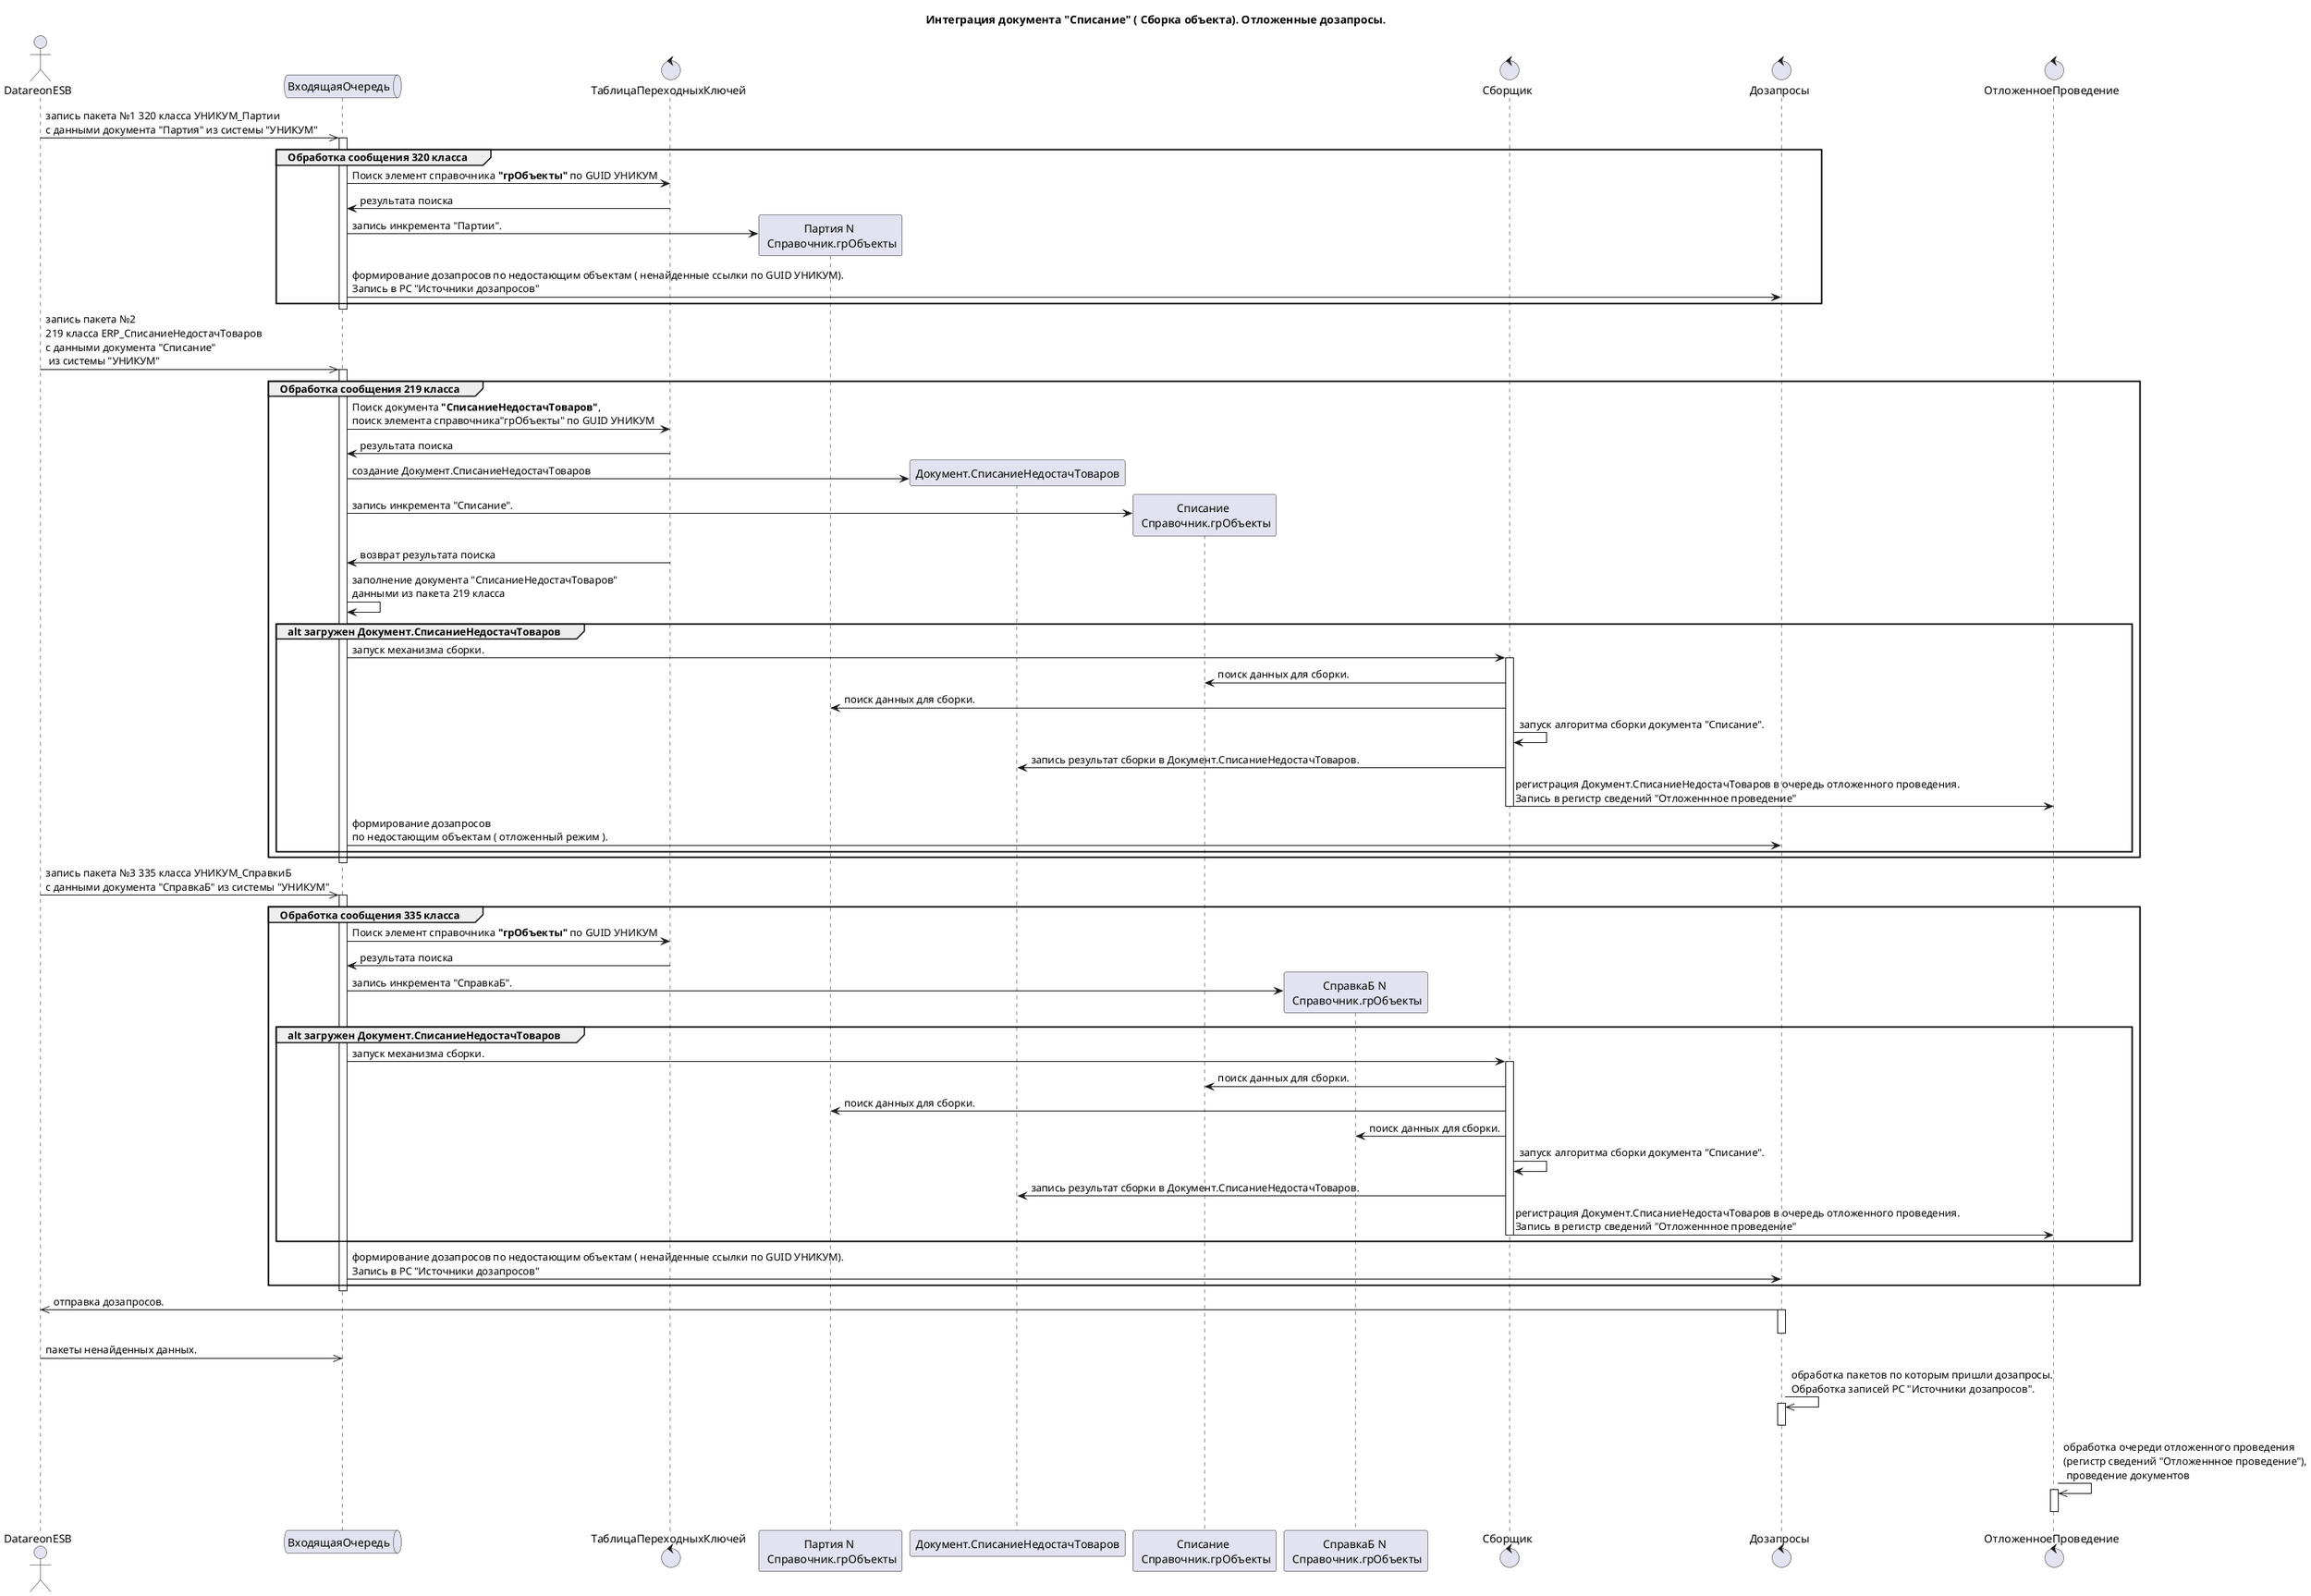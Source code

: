 
@startuml integration

title Интеграция документа "Списание" ( Сборка объекта). Отложенные дозапросы.

actor      DatareonESB order 10
queue      ВходящаяОчередь order 20
Control    ТаблицаПереходныхКлючей order 30
Control    Сборщик order 40
Control    Дозапросы order 50
Control    ОтложенноеПроведение order 60


DatareonESB ->> ВходящаяОчередь : запись пакета №1 320 класса УНИКУМ_Партии\nс данными документа "Партия" из системы "УНИКУМ"
activate ВходящаяОчередь

group Обработка cообщения 320 класса

    ВходящаяОчередь -> ТаблицаПереходныхКлючей : Поиск элемент справочника **"грОбъекты"** по GUID УНИКУМ

    ТаблицаПереходныхКлючей -> ВходящаяОчередь : результата поиска

    create "Партия N \n Справочник.грОбъекты" order 39
    ВходящаяОчередь -> "Партия N \n Справочник.грОбъекты" : запись инкремента "Партии".

    ВходящаяОчередь -> Дозапросы : формирование дозапросов по недостающим объектам ( ненайденные ссылки по GUID УНИКУМ).\nЗапись в РС "Источники дозапросов"

end
deactivate ВходящаяОчередь


DatareonESB ->> ВходящаяОчередь : запись пакета №2 \n219 класса ERP_СписаниеНедостачТоваров\nс данными документа "Списание"\n из системы "УНИКУМ"
activate ВходящаяОчередь

group Обработка cообщения 219 класса

    ВходящаяОчередь -> ТаблицаПереходныхКлючей : Поиск документа **"СписаниеНедостачТоваров"**,\nпоиск элемента справочника"грОбъекты" по GUID УНИКУМ
    ТаблицаПереходныхКлючей -> ВходящаяОчередь : результата поиска
    create "Документ.СписаниеНедостачТоваров" order 39
    ВходящаяОчередь -> "Документ.СписаниеНедостачТоваров" : создание Документ.СписаниеНедостачТоваров

    create "Списание \n Справочник.грОбъекты" order 39
    ВходящаяОчередь -> "Списание \n Справочник.грОбъекты" : запись инкремента "Списание".

    ТаблицаПереходныхКлючей -> ВходящаяОчередь : возврат результата поиска

    ВходящаяОчередь -> ВходящаяОчередь :  заполнение документа "СписаниеНедостачТоваров"\nданными из пакета 219 класса

    group alt загружен Документ.СписаниеНедостачТоваров
        ВходящаяОчередь -> Сборщик : запуск механизма сборки.

        activate Сборщик
        Сборщик -> "Списание \n Справочник.грОбъекты": поиск данных для сборки.
        Сборщик -> "Партия N \n Справочник.грОбъекты" : поиск данных для сборки.
        Сборщик -> Сборщик : запуск алгоритма сборки документа "Списание".
        Сборщик -> "Документ.СписаниеНедостачТоваров" : запись результат сборки в Документ.СписаниеНедостачТоваров.
        Сборщик -> ОтложенноеПроведение : регистрация Документ.СписаниеНедостачТоваров в очередь отложенного проведения.\nЗапись в регистр сведений "Отложеннное проведение"
        deactivate Сборщик
        ВходящаяОчередь -> Дозапросы : формирование дозапросов\nпо недостающим объектам ( отложенный режим ).
    end
end
deactivate ВходящаяОчередь

DatareonESB ->> ВходящаяОчередь : запись пакета №3 335 класса УНИКУМ_СправкиБ\nс данными документа "СправкаБ" из системы "УНИКУМ"
activate ВходящаяОчередь

group Обработка cообщения 335 класса

    ВходящаяОчередь -> ТаблицаПереходныхКлючей : Поиск элемент справочника **"грОбъекты"** по GUID УНИКУМ

    ТаблицаПереходныхКлючей -> ВходящаяОчередь : результата поиска

    create "СправкаБ N \n Справочник.грОбъекты" order 39
    ВходящаяОчередь -> "СправкаБ N \n Справочник.грОбъекты" : запись инкремента "СправкаБ".

    group alt загружен Документ.СписаниеНедостачТоваров

        ВходящаяОчередь -> Сборщик : запуск механизма сборки.
        activate Сборщик
        Сборщик -> "Списание \n Справочник.грОбъекты": поиск данных для сборки.
        Сборщик -> "Партия N \n Справочник.грОбъекты" : поиск данных для сборки.
        Сборщик -> "СправкаБ N \n Справочник.грОбъекты" : поиск данных для сборки.
        Сборщик -> Сборщик : запуск алгоритма сборки документа "Списание".
        Сборщик -> "Документ.СписаниеНедостачТоваров" : запись результат сборки в Документ.СписаниеНедостачТоваров.
        Сборщик -> ОтложенноеПроведение : регистрация Документ.СписаниеНедостачТоваров в очередь отложенного проведения.\nЗапись в регистр сведений "Отложеннное проведение"
        deactivate Сборщик
    end

    ВходящаяОчередь -> Дозапросы : формирование дозапросов по недостающим объектам ( ненайденные ссылки по GUID УНИКУМ).\nЗапись в РС "Источники дозапросов"

end
deactivate ВходящаяОчередь


Дозапросы ->>  DatareonESB : отправка дозапросов.
activate Дозапросы
deactivate Дозапросы

DatareonESB ->> ВходящаяОчередь : пакеты ненайденных данных.

Дозапросы ->> Дозапросы : обработка пакетов по которым пришли дозапросы.\nОбработка записей РС "Источники дозапросов".
activate Дозапросы
deactivate Дозапросы

ОтложенноеПроведение ->> ОтложенноеПроведение : обработка очереди отложенного проведения\n(регистр сведений "Отложеннное проведение"),\n проведение документов
activate ОтложенноеПроведение
deactivate ОтложенноеПроведение

@enduml

